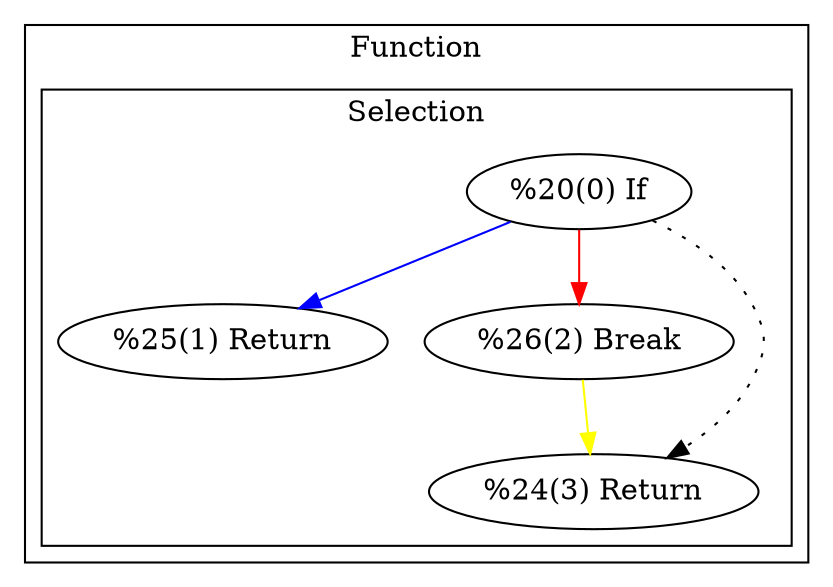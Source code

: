 digraph ControlFlowGraph {
0 [ label = "%20(0) If" shape=ellipse ]
1 [ label = "%25(1) Return" shape=ellipse ]
2 [ label = "%26(2) Break" shape=ellipse ]
3 [ label = "%24(3) Return" shape=ellipse ]
subgraph cluster_Function { label = Function
0 subgraph cluster_Selection { label = Selection
0 1 2 3 }
}
0 -> 3 [ style=dotted ]
0 -> 1 [ color=blue ]
0 -> 2 [ color=red ]
2 -> 3 [ color=yellow ]
}

